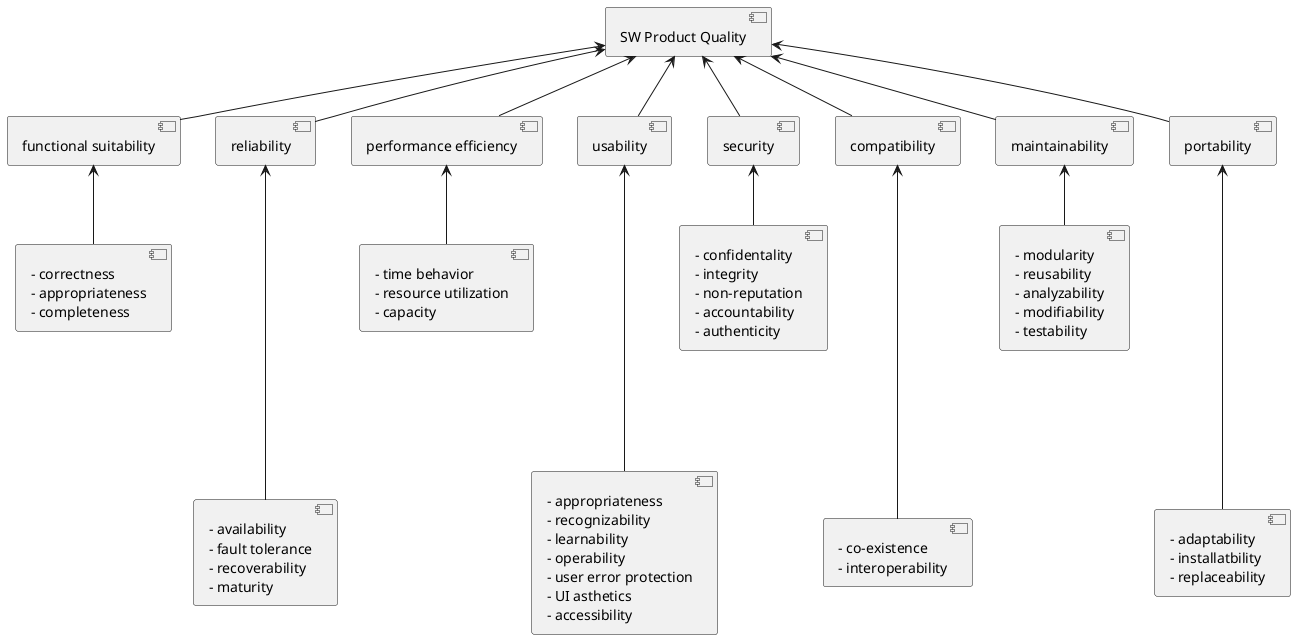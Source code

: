 @startuml
component "SW Product Quality" as pq
component "functional suitability" as fs
component fsd [
    - correctness
    - appropriateness
    - completeness
]
component "reliability" as rb
component rbd [
    - availability
    - fault tolerance
    - recoverability
    - maturity
]
component "performance efficiency" as pe
component ped [
    - time behavior
    - resource utilization
    - capacity
]
component "usability" as ub
component ubd [
    - appropriateness
    - recognizability
    - learnability
    - operability
    - user error protection
    - UI asthetics
    - accessibility
]
component "security" as sc
component scd [
    - confidentality
    - integrity
    - non-reputation
    - accountability
    - authenticity
]
component "compatibility" as cp
component cpd [
    - co-existence
    - interoperability
]
component "maintainability" as ma
component mad [
    - modularity
    - reusability
    - analyzability
    - modifiability
    - testability
]
component "portability" as pt
component ptd [
    - adaptability
    - installatbility
    - replaceability
]


pq <-d- fs
fs <-d- fsd
pq <-d- rb
rb <--d-- rbd
pq <-d- pe
pe <-d- ped
pq <-d- ub
ub <--d-- ubd
pq <-d- sc
sc <-d- scd
pq <-d- cp
cp <--d-- cpd
pq <-d- ma
ma <-d- mad
pq <-d- pt
pt <--d-- ptd
@enduml
